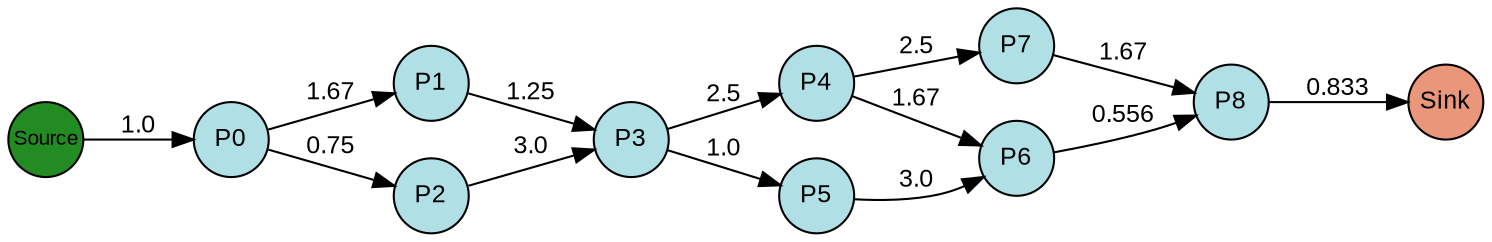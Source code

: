digraph {
  splines=true;
node [margin=0 fontname=arial fontcolor=black fontsize=12 shape=circle width=0.5 fixedsize=true style=filled fillcolor=powderblue]
  1 [label="P0"]
  2 [label="P1"]
  3 [label="P2"]
  4 [label="P3"]
  5 [label="P4"]
  6 [label="P5"]
  7 [label="P6"]
  8 [label="P7"]
  9 [label="P8"]
  node [margin=0 fontname=arial fontcolor=black fontsize=10 shape=circle width=0.5 fixedsize=true style=filled fillcolor=forestgreen]
  10 [label="Source"]
  node [margin=0 fontname=arial fontcolor=black fontsize=12 shape=circle width=0.5 fixedsize=true style=filled fillcolor=darksalmon]
  11 [label="Sink"]
rankdir=LR
edge [margin=0 fontname=arial fontcolor=black fontsize=12]
   1 -> 2 [label="1.67"]
   1 -> 3 [label="0.75"]
   2 -> 4 [label="1.25"]
   3 -> 4 [label="3.0"]
   4 -> 5 [label="2.5"]
   4 -> 6 [label="1.0"]
   5 -> 7 [label="1.67"]
   6 -> 7 [label="3.0"]
   5 -> 8 [label="2.5"]
   7 -> 9 [label="0.556"]
   8 -> 9 [label="1.67"]
   10 -> 1 [label="1.0"]
   9 -> 11 [label="0.833"]

  {rank=same 10}
	{rank=same  1 }
	{rank=same  2, 3 }
	{rank=same  4 }
	{rank=same  5, 6 }
	{rank=same  7, 8 }
	{rank=same  9 }
  {rank=same 11}
}
